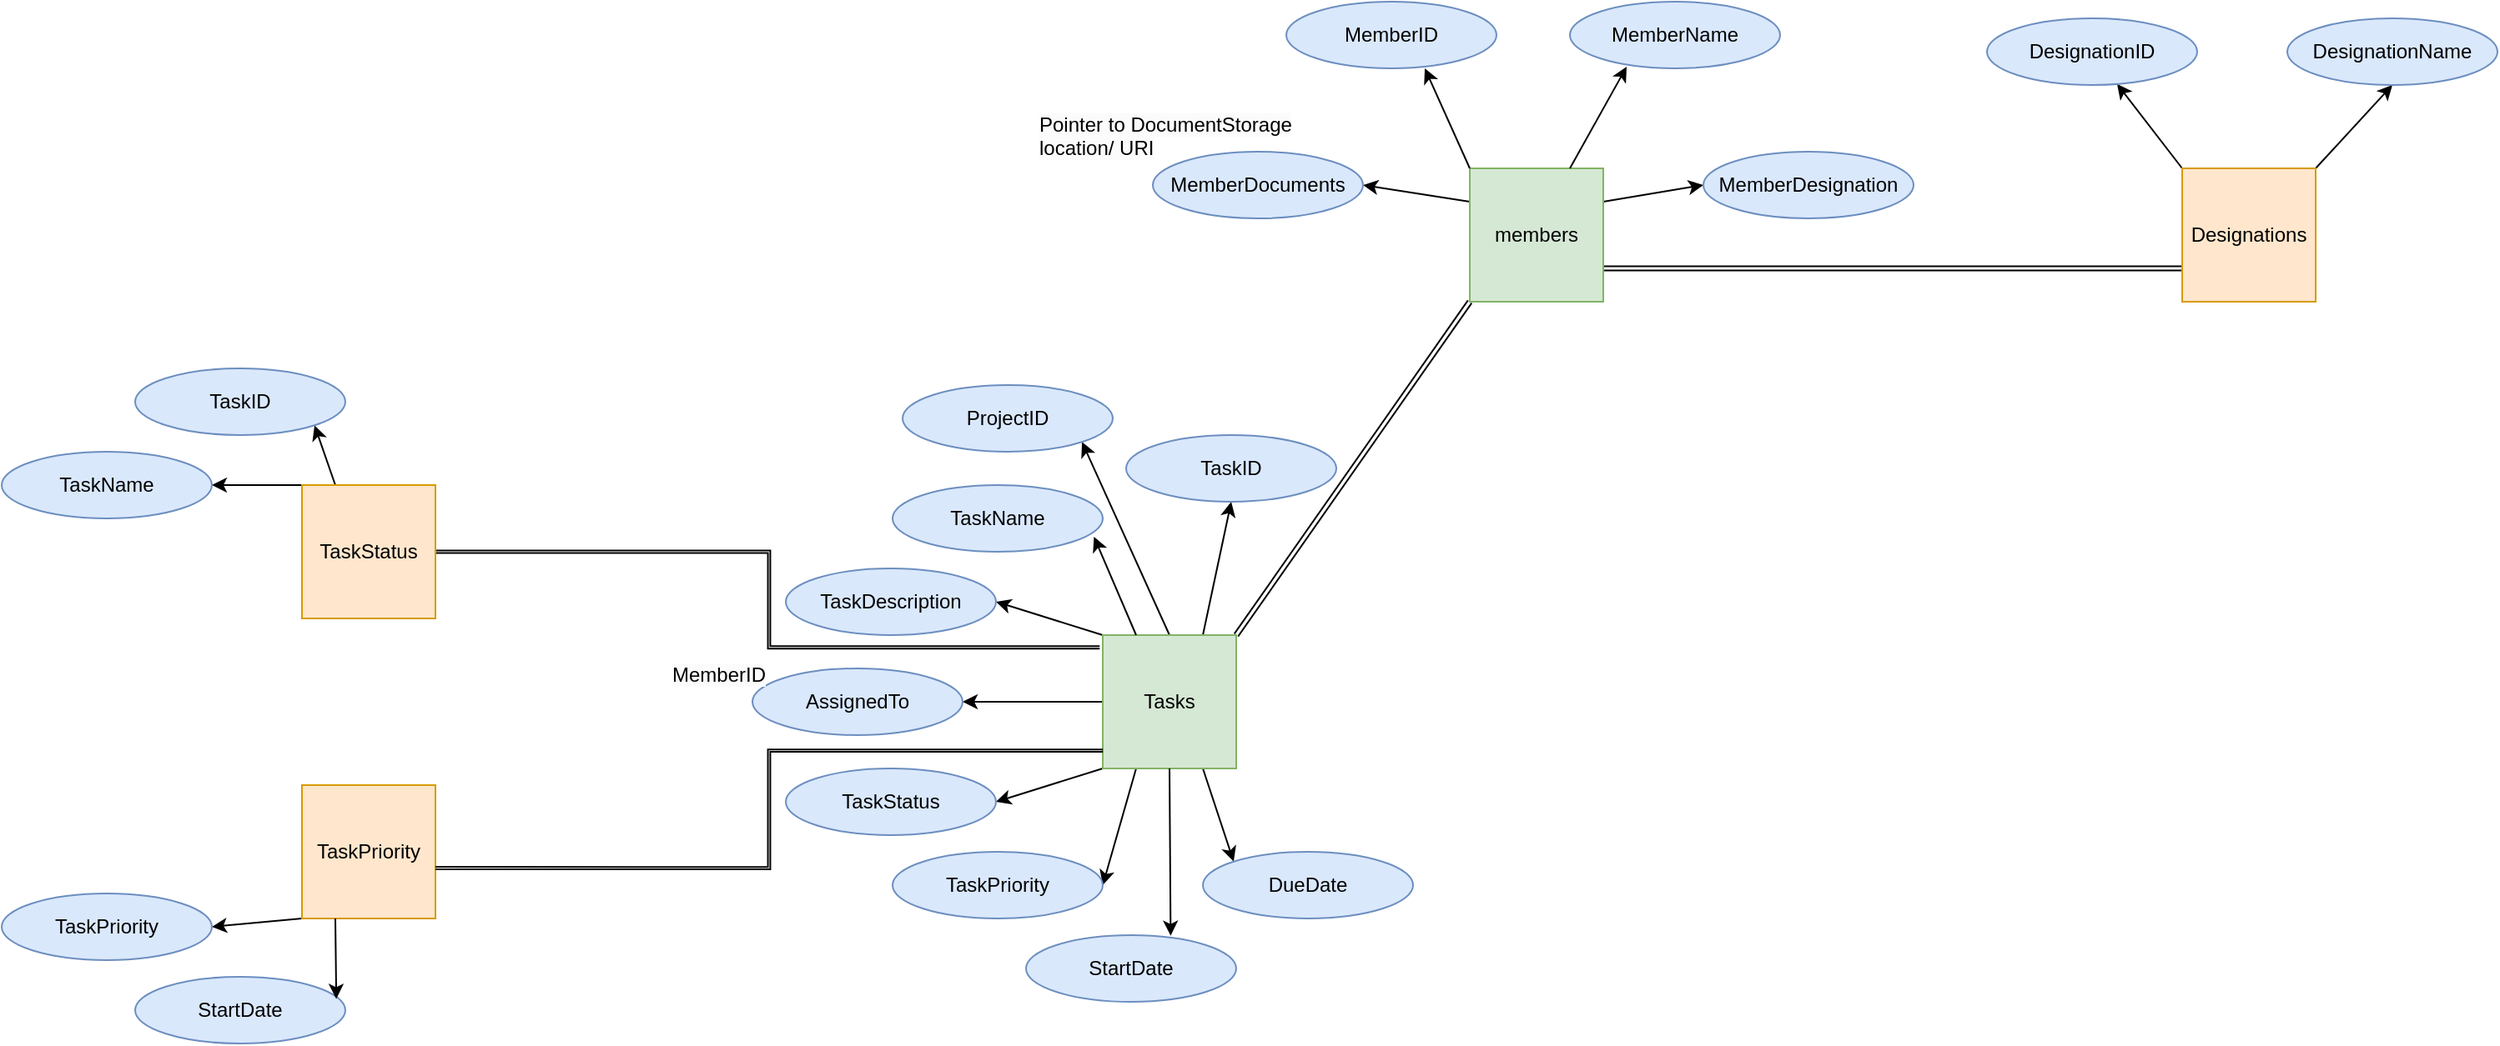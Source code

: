 <mxfile version="24.7.6">
  <diagram name="Page-1" id="o0lK1oO0jUhWUyYiTEdb">
    <mxGraphModel dx="2719" dy="1354" grid="1" gridSize="10" guides="1" tooltips="1" connect="1" arrows="1" fold="1" page="1" pageScale="1" pageWidth="827" pageHeight="1169" math="0" shadow="0">
      <root>
        <mxCell id="0" />
        <mxCell id="1" parent="0" />
        <mxCell id="Op0vcqs114MaEeQkp1IP-7" style="rounded=0;orthogonalLoop=1;jettySize=auto;html=1;exitX=0;exitY=0.25;exitDx=0;exitDy=0;entryX=1;entryY=0.5;entryDx=0;entryDy=0;" edge="1" parent="1" source="Op0vcqs114MaEeQkp1IP-1" target="Op0vcqs114MaEeQkp1IP-5">
          <mxGeometry relative="1" as="geometry" />
        </mxCell>
        <mxCell id="Op0vcqs114MaEeQkp1IP-8" style="rounded=0;orthogonalLoop=1;jettySize=auto;html=1;exitX=1;exitY=0.25;exitDx=0;exitDy=0;entryX=0;entryY=0.5;entryDx=0;entryDy=0;" edge="1" parent="1" source="Op0vcqs114MaEeQkp1IP-1" target="Op0vcqs114MaEeQkp1IP-4">
          <mxGeometry relative="1" as="geometry" />
        </mxCell>
        <mxCell id="Op0vcqs114MaEeQkp1IP-16" style="rounded=0;orthogonalLoop=1;jettySize=auto;html=1;exitX=1;exitY=0.75;exitDx=0;exitDy=0;entryX=0;entryY=0.75;entryDx=0;entryDy=0;shape=link;strokeColor=default;width=2.381;" edge="1" parent="1" source="Op0vcqs114MaEeQkp1IP-1" target="Op0vcqs114MaEeQkp1IP-11">
          <mxGeometry relative="1" as="geometry" />
        </mxCell>
        <mxCell id="Op0vcqs114MaEeQkp1IP-21" style="rounded=0;orthogonalLoop=1;jettySize=auto;html=1;exitX=0;exitY=1;exitDx=0;exitDy=0;entryX=1;entryY=0;entryDx=0;entryDy=0;shape=link;width=-2.727;" edge="1" parent="1" source="Op0vcqs114MaEeQkp1IP-1" target="Op0vcqs114MaEeQkp1IP-19">
          <mxGeometry relative="1" as="geometry" />
        </mxCell>
        <mxCell id="Op0vcqs114MaEeQkp1IP-1" value="members" style="whiteSpace=wrap;html=1;aspect=fixed;fillColor=#d5e8d4;strokeColor=#82b366;" vertex="1" parent="1">
          <mxGeometry x="400" y="240" width="80" height="80" as="geometry" />
        </mxCell>
        <mxCell id="Op0vcqs114MaEeQkp1IP-2" value="MemberID" style="ellipse;whiteSpace=wrap;html=1;fillColor=#dae8fc;strokeColor=#6c8ebf;" vertex="1" parent="1">
          <mxGeometry x="290" y="140" width="126" height="40" as="geometry" />
        </mxCell>
        <mxCell id="Op0vcqs114MaEeQkp1IP-3" value="MemberName" style="ellipse;whiteSpace=wrap;html=1;fillColor=#dae8fc;strokeColor=#6c8ebf;" vertex="1" parent="1">
          <mxGeometry x="460" y="140" width="126" height="40" as="geometry" />
        </mxCell>
        <mxCell id="Op0vcqs114MaEeQkp1IP-4" value="MemberDesignation" style="ellipse;whiteSpace=wrap;html=1;fillColor=#dae8fc;strokeColor=#6c8ebf;" vertex="1" parent="1">
          <mxGeometry x="540" y="230" width="126" height="40" as="geometry" />
        </mxCell>
        <mxCell id="Op0vcqs114MaEeQkp1IP-5" value="MemberDocuments" style="ellipse;whiteSpace=wrap;html=1;fillColor=#dae8fc;strokeColor=#6c8ebf;" vertex="1" parent="1">
          <mxGeometry x="210" y="230" width="126" height="40" as="geometry" />
        </mxCell>
        <mxCell id="Op0vcqs114MaEeQkp1IP-6" style="rounded=0;orthogonalLoop=1;jettySize=auto;html=1;exitX=0;exitY=0;exitDx=0;exitDy=0;entryX=0.659;entryY=1;entryDx=0;entryDy=0;entryPerimeter=0;" edge="1" parent="1" source="Op0vcqs114MaEeQkp1IP-1" target="Op0vcqs114MaEeQkp1IP-2">
          <mxGeometry relative="1" as="geometry" />
        </mxCell>
        <mxCell id="Op0vcqs114MaEeQkp1IP-10" style="rounded=0;orthogonalLoop=1;jettySize=auto;html=1;exitX=0.75;exitY=0;exitDx=0;exitDy=0;entryX=0.27;entryY=0.975;entryDx=0;entryDy=0;entryPerimeter=0;" edge="1" parent="1" source="Op0vcqs114MaEeQkp1IP-1" target="Op0vcqs114MaEeQkp1IP-3">
          <mxGeometry relative="1" as="geometry" />
        </mxCell>
        <mxCell id="Op0vcqs114MaEeQkp1IP-14" style="rounded=0;orthogonalLoop=1;jettySize=auto;html=1;exitX=0;exitY=0;exitDx=0;exitDy=0;" edge="1" parent="1" source="Op0vcqs114MaEeQkp1IP-11" target="Op0vcqs114MaEeQkp1IP-12">
          <mxGeometry relative="1" as="geometry" />
        </mxCell>
        <mxCell id="Op0vcqs114MaEeQkp1IP-15" style="rounded=0;orthogonalLoop=1;jettySize=auto;html=1;exitX=1;exitY=0;exitDx=0;exitDy=0;entryX=0.5;entryY=1;entryDx=0;entryDy=0;" edge="1" parent="1" source="Op0vcqs114MaEeQkp1IP-11" target="Op0vcqs114MaEeQkp1IP-13">
          <mxGeometry relative="1" as="geometry" />
        </mxCell>
        <mxCell id="Op0vcqs114MaEeQkp1IP-11" value="Designations" style="whiteSpace=wrap;html=1;aspect=fixed;fillColor=#ffe6cc;strokeColor=#d79b00;" vertex="1" parent="1">
          <mxGeometry x="827" y="240" width="80" height="80" as="geometry" />
        </mxCell>
        <mxCell id="Op0vcqs114MaEeQkp1IP-12" value="DesignationID" style="ellipse;whiteSpace=wrap;html=1;fillColor=#dae8fc;strokeColor=#6c8ebf;" vertex="1" parent="1">
          <mxGeometry x="710" y="150" width="126" height="40" as="geometry" />
        </mxCell>
        <mxCell id="Op0vcqs114MaEeQkp1IP-13" value="DesignationName" style="ellipse;whiteSpace=wrap;html=1;fillColor=#dae8fc;strokeColor=#6c8ebf;" vertex="1" parent="1">
          <mxGeometry x="890" y="150" width="126" height="40" as="geometry" />
        </mxCell>
        <mxCell id="Op0vcqs114MaEeQkp1IP-18" value="&lt;span style=&quot;color: rgb(0, 0, 0); font-family: Helvetica; font-size: 12px; font-style: normal; font-variant-ligatures: normal; font-variant-caps: normal; font-weight: 400; letter-spacing: normal; orphans: 2; text-align: center; text-indent: 0px; text-transform: none; widows: 2; word-spacing: 0px; -webkit-text-stroke-width: 0px; white-space: normal; background-color: rgb(251, 251, 251); text-decoration-thickness: initial; text-decoration-style: initial; text-decoration-color: initial; display: inline !important; float: none;&quot;&gt;Pointer to DocumentStorage location/ URI&lt;/span&gt;" style="text;whiteSpace=wrap;html=1;" vertex="1" parent="1">
          <mxGeometry x="140" y="200" width="180" height="40" as="geometry" />
        </mxCell>
        <mxCell id="Op0vcqs114MaEeQkp1IP-44" style="edgeStyle=orthogonalEdgeStyle;rounded=0;orthogonalLoop=1;jettySize=auto;html=1;exitX=-0.023;exitY=0.092;exitDx=0;exitDy=0;entryX=1;entryY=0.5;entryDx=0;entryDy=0;shape=link;width=-1.429;exitPerimeter=0;" edge="1" parent="1" source="Op0vcqs114MaEeQkp1IP-19" target="Op0vcqs114MaEeQkp1IP-31">
          <mxGeometry relative="1" as="geometry" />
        </mxCell>
        <mxCell id="Op0vcqs114MaEeQkp1IP-46" style="rounded=0;orthogonalLoop=1;jettySize=auto;html=1;exitX=0.75;exitY=0;exitDx=0;exitDy=0;entryX=0.5;entryY=1;entryDx=0;entryDy=0;" edge="1" parent="1" source="Op0vcqs114MaEeQkp1IP-19" target="Op0vcqs114MaEeQkp1IP-29">
          <mxGeometry relative="1" as="geometry" />
        </mxCell>
        <mxCell id="Op0vcqs114MaEeQkp1IP-48" style="rounded=0;orthogonalLoop=1;jettySize=auto;html=1;exitX=0;exitY=0;exitDx=0;exitDy=0;entryX=1;entryY=0.5;entryDx=0;entryDy=0;" edge="1" parent="1" source="Op0vcqs114MaEeQkp1IP-19" target="Op0vcqs114MaEeQkp1IP-23">
          <mxGeometry relative="1" as="geometry" />
        </mxCell>
        <mxCell id="Op0vcqs114MaEeQkp1IP-49" style="rounded=0;orthogonalLoop=1;jettySize=auto;html=1;exitX=0;exitY=0.5;exitDx=0;exitDy=0;entryX=1;entryY=0.5;entryDx=0;entryDy=0;" edge="1" parent="1" source="Op0vcqs114MaEeQkp1IP-19" target="Op0vcqs114MaEeQkp1IP-26">
          <mxGeometry relative="1" as="geometry" />
        </mxCell>
        <mxCell id="Op0vcqs114MaEeQkp1IP-50" style="rounded=0;orthogonalLoop=1;jettySize=auto;html=1;exitX=0;exitY=1;exitDx=0;exitDy=0;entryX=1;entryY=0.5;entryDx=0;entryDy=0;" edge="1" parent="1" source="Op0vcqs114MaEeQkp1IP-19" target="Op0vcqs114MaEeQkp1IP-22">
          <mxGeometry relative="1" as="geometry" />
        </mxCell>
        <mxCell id="Op0vcqs114MaEeQkp1IP-51" style="rounded=0;orthogonalLoop=1;jettySize=auto;html=1;exitX=0.25;exitY=1;exitDx=0;exitDy=0;entryX=1;entryY=0.5;entryDx=0;entryDy=0;" edge="1" parent="1" source="Op0vcqs114MaEeQkp1IP-19" target="Op0vcqs114MaEeQkp1IP-24">
          <mxGeometry relative="1" as="geometry" />
        </mxCell>
        <mxCell id="Op0vcqs114MaEeQkp1IP-53" style="rounded=0;orthogonalLoop=1;jettySize=auto;html=1;exitX=0.75;exitY=1;exitDx=0;exitDy=0;entryX=0;entryY=0;entryDx=0;entryDy=0;" edge="1" parent="1" source="Op0vcqs114MaEeQkp1IP-19" target="Op0vcqs114MaEeQkp1IP-28">
          <mxGeometry relative="1" as="geometry" />
        </mxCell>
        <mxCell id="Op0vcqs114MaEeQkp1IP-55" style="rounded=0;orthogonalLoop=1;jettySize=auto;html=1;exitX=0.5;exitY=0;exitDx=0;exitDy=0;entryX=1;entryY=1;entryDx=0;entryDy=0;" edge="1" parent="1" source="Op0vcqs114MaEeQkp1IP-19" target="Op0vcqs114MaEeQkp1IP-54">
          <mxGeometry relative="1" as="geometry" />
        </mxCell>
        <mxCell id="Op0vcqs114MaEeQkp1IP-19" value="Tasks" style="whiteSpace=wrap;html=1;aspect=fixed;fillColor=#d5e8d4;strokeColor=#82b366;" vertex="1" parent="1">
          <mxGeometry x="180" y="520" width="80" height="80" as="geometry" />
        </mxCell>
        <mxCell id="Op0vcqs114MaEeQkp1IP-20" value="TaskName" style="ellipse;whiteSpace=wrap;html=1;fillColor=#dae8fc;strokeColor=#6c8ebf;" vertex="1" parent="1">
          <mxGeometry x="54" y="430" width="126" height="40" as="geometry" />
        </mxCell>
        <mxCell id="Op0vcqs114MaEeQkp1IP-22" value="TaskStatus" style="ellipse;whiteSpace=wrap;html=1;fillColor=#dae8fc;strokeColor=#6c8ebf;" vertex="1" parent="1">
          <mxGeometry x="-10" y="600" width="126" height="40" as="geometry" />
        </mxCell>
        <mxCell id="Op0vcqs114MaEeQkp1IP-23" value="TaskDescription" style="ellipse;whiteSpace=wrap;html=1;fillColor=#dae8fc;strokeColor=#6c8ebf;" vertex="1" parent="1">
          <mxGeometry x="-10" y="480" width="126" height="40" as="geometry" />
        </mxCell>
        <mxCell id="Op0vcqs114MaEeQkp1IP-24" value="TaskPriority" style="ellipse;whiteSpace=wrap;html=1;fillColor=#dae8fc;strokeColor=#6c8ebf;" vertex="1" parent="1">
          <mxGeometry x="54" y="650" width="126" height="40" as="geometry" />
        </mxCell>
        <mxCell id="Op0vcqs114MaEeQkp1IP-26" value="AssignedTo" style="ellipse;whiteSpace=wrap;html=1;fillColor=#dae8fc;strokeColor=#6c8ebf;" vertex="1" parent="1">
          <mxGeometry x="-30" y="540" width="126" height="40" as="geometry" />
        </mxCell>
        <mxCell id="Op0vcqs114MaEeQkp1IP-27" value="StartDate" style="ellipse;whiteSpace=wrap;html=1;fillColor=#dae8fc;strokeColor=#6c8ebf;" vertex="1" parent="1">
          <mxGeometry x="134" y="700" width="126" height="40" as="geometry" />
        </mxCell>
        <mxCell id="Op0vcqs114MaEeQkp1IP-28" value="DueDate" style="ellipse;whiteSpace=wrap;html=1;fillColor=#dae8fc;strokeColor=#6c8ebf;" vertex="1" parent="1">
          <mxGeometry x="240" y="650" width="126" height="40" as="geometry" />
        </mxCell>
        <mxCell id="Op0vcqs114MaEeQkp1IP-29" value="TaskID" style="ellipse;whiteSpace=wrap;html=1;fillColor=#dae8fc;strokeColor=#6c8ebf;" vertex="1" parent="1">
          <mxGeometry x="194" y="400" width="126" height="40" as="geometry" />
        </mxCell>
        <mxCell id="Op0vcqs114MaEeQkp1IP-30" value="&lt;span style=&quot;color: rgb(0, 0, 0); font-family: Helvetica; font-size: 12px; font-style: normal; font-variant-ligatures: normal; font-variant-caps: normal; font-weight: 400; letter-spacing: normal; orphans: 2; text-align: center; text-indent: 0px; text-transform: none; widows: 2; word-spacing: 0px; -webkit-text-stroke-width: 0px; white-space: normal; background-color: rgb(251, 251, 251); text-decoration-thickness: initial; text-decoration-style: initial; text-decoration-color: initial; display: inline !important; float: none;&quot;&gt;MemberID&lt;/span&gt;" style="text;whiteSpace=wrap;html=1;" vertex="1" parent="1">
          <mxGeometry x="-80" y="530" width="90" height="40" as="geometry" />
        </mxCell>
        <mxCell id="Op0vcqs114MaEeQkp1IP-40" style="rounded=0;orthogonalLoop=1;jettySize=auto;html=1;exitX=0.25;exitY=0;exitDx=0;exitDy=0;entryX=1;entryY=1;entryDx=0;entryDy=0;" edge="1" parent="1" source="Op0vcqs114MaEeQkp1IP-31" target="Op0vcqs114MaEeQkp1IP-35">
          <mxGeometry relative="1" as="geometry" />
        </mxCell>
        <mxCell id="Op0vcqs114MaEeQkp1IP-41" style="rounded=0;orthogonalLoop=1;jettySize=auto;html=1;exitX=0;exitY=0;exitDx=0;exitDy=0;" edge="1" parent="1" source="Op0vcqs114MaEeQkp1IP-31" target="Op0vcqs114MaEeQkp1IP-34">
          <mxGeometry relative="1" as="geometry" />
        </mxCell>
        <mxCell id="Op0vcqs114MaEeQkp1IP-31" value="TaskStatus" style="whiteSpace=wrap;html=1;aspect=fixed;fillColor=#ffe6cc;strokeColor=#d79b00;" vertex="1" parent="1">
          <mxGeometry x="-300" y="430" width="80" height="80" as="geometry" />
        </mxCell>
        <mxCell id="Op0vcqs114MaEeQkp1IP-42" style="rounded=0;orthogonalLoop=1;jettySize=auto;html=1;exitX=0;exitY=1;exitDx=0;exitDy=0;entryX=1;entryY=0.5;entryDx=0;entryDy=0;" edge="1" parent="1" source="Op0vcqs114MaEeQkp1IP-32" target="Op0vcqs114MaEeQkp1IP-38">
          <mxGeometry relative="1" as="geometry" />
        </mxCell>
        <mxCell id="Op0vcqs114MaEeQkp1IP-32" value="TaskPriority" style="whiteSpace=wrap;html=1;aspect=fixed;fillColor=#ffe6cc;strokeColor=#d79b00;" vertex="1" parent="1">
          <mxGeometry x="-300" y="610" width="80" height="80" as="geometry" />
        </mxCell>
        <mxCell id="Op0vcqs114MaEeQkp1IP-34" value="TaskName" style="ellipse;whiteSpace=wrap;html=1;fillColor=#dae8fc;strokeColor=#6c8ebf;" vertex="1" parent="1">
          <mxGeometry x="-480" y="410" width="126" height="40" as="geometry" />
        </mxCell>
        <mxCell id="Op0vcqs114MaEeQkp1IP-35" value="TaskID" style="ellipse;whiteSpace=wrap;html=1;fillColor=#dae8fc;strokeColor=#6c8ebf;" vertex="1" parent="1">
          <mxGeometry x="-400" y="360" width="126" height="40" as="geometry" />
        </mxCell>
        <mxCell id="Op0vcqs114MaEeQkp1IP-38" value="TaskPriority" style="ellipse;whiteSpace=wrap;html=1;fillColor=#dae8fc;strokeColor=#6c8ebf;" vertex="1" parent="1">
          <mxGeometry x="-480" y="675" width="126" height="40" as="geometry" />
        </mxCell>
        <mxCell id="Op0vcqs114MaEeQkp1IP-39" value="StartDate" style="ellipse;whiteSpace=wrap;html=1;fillColor=#dae8fc;strokeColor=#6c8ebf;" vertex="1" parent="1">
          <mxGeometry x="-400" y="725" width="126" height="40" as="geometry" />
        </mxCell>
        <mxCell id="Op0vcqs114MaEeQkp1IP-43" style="rounded=0;orthogonalLoop=1;jettySize=auto;html=1;exitX=0.25;exitY=1;exitDx=0;exitDy=0;entryX=0.957;entryY=0.331;entryDx=0;entryDy=0;entryPerimeter=0;" edge="1" parent="1" source="Op0vcqs114MaEeQkp1IP-32" target="Op0vcqs114MaEeQkp1IP-39">
          <mxGeometry relative="1" as="geometry" />
        </mxCell>
        <mxCell id="Op0vcqs114MaEeQkp1IP-45" style="edgeStyle=orthogonalEdgeStyle;rounded=0;orthogonalLoop=1;jettySize=auto;html=1;exitX=0.001;exitY=0.866;exitDx=0;exitDy=0;entryX=1.001;entryY=0.622;entryDx=0;entryDy=0;entryPerimeter=0;shape=link;width=-1.429;exitPerimeter=0;" edge="1" parent="1" source="Op0vcqs114MaEeQkp1IP-19" target="Op0vcqs114MaEeQkp1IP-32">
          <mxGeometry relative="1" as="geometry" />
        </mxCell>
        <mxCell id="Op0vcqs114MaEeQkp1IP-47" style="rounded=0;orthogonalLoop=1;jettySize=auto;html=1;exitX=0.25;exitY=0;exitDx=0;exitDy=0;entryX=0.958;entryY=0.775;entryDx=0;entryDy=0;entryPerimeter=0;" edge="1" parent="1" source="Op0vcqs114MaEeQkp1IP-19" target="Op0vcqs114MaEeQkp1IP-20">
          <mxGeometry relative="1" as="geometry" />
        </mxCell>
        <mxCell id="Op0vcqs114MaEeQkp1IP-52" style="rounded=0;orthogonalLoop=1;jettySize=auto;html=1;exitX=0.5;exitY=1;exitDx=0;exitDy=0;entryX=0.688;entryY=0.008;entryDx=0;entryDy=0;entryPerimeter=0;" edge="1" parent="1" source="Op0vcqs114MaEeQkp1IP-19" target="Op0vcqs114MaEeQkp1IP-27">
          <mxGeometry relative="1" as="geometry" />
        </mxCell>
        <mxCell id="Op0vcqs114MaEeQkp1IP-54" value="ProjectID" style="ellipse;whiteSpace=wrap;html=1;fillColor=#dae8fc;strokeColor=#6c8ebf;" vertex="1" parent="1">
          <mxGeometry x="60" y="370" width="126" height="40" as="geometry" />
        </mxCell>
      </root>
    </mxGraphModel>
  </diagram>
</mxfile>
